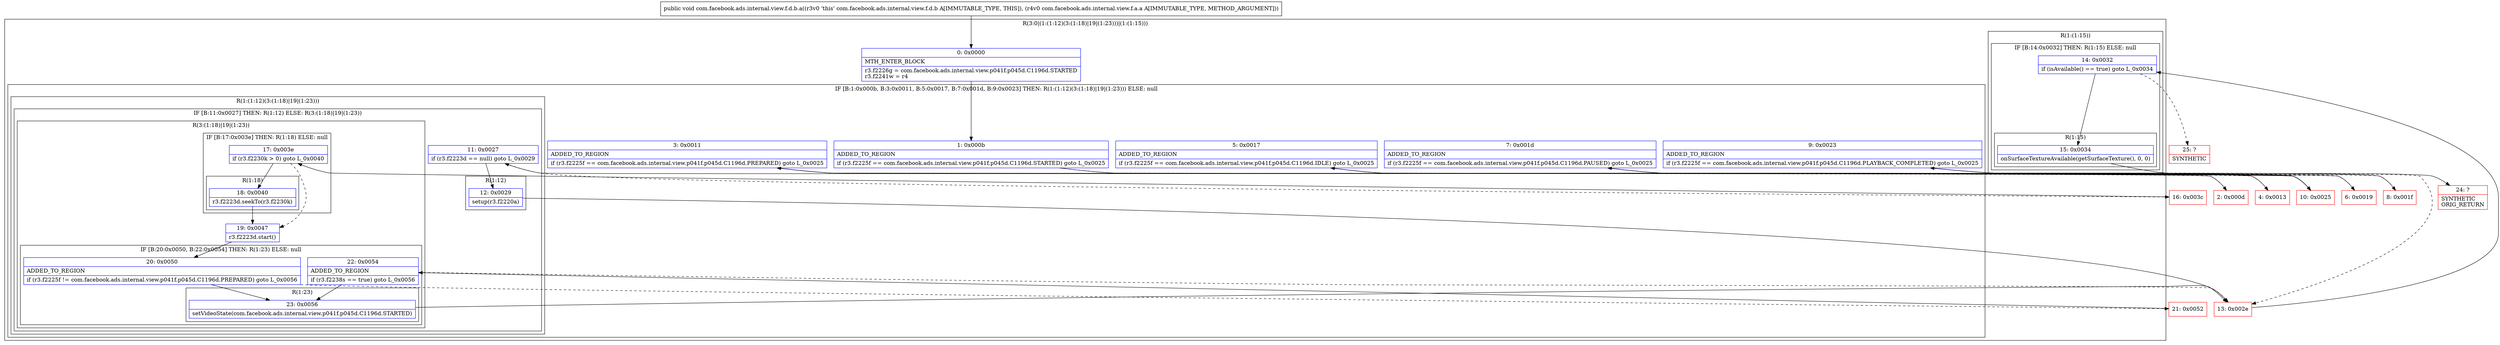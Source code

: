 digraph "CFG forcom.facebook.ads.internal.view.f.d.b.a(Lcom\/facebook\/ads\/internal\/view\/f\/a\/a;)V" {
subgraph cluster_Region_298444976 {
label = "R(3:0|(1:(1:12)(3:(1:18)|19|(1:23)))|(1:(1:15)))";
node [shape=record,color=blue];
Node_0 [shape=record,label="{0\:\ 0x0000|MTH_ENTER_BLOCK\l|r3.f2226g = com.facebook.ads.internal.view.p041f.p045d.C1196d.STARTED\lr3.f2241w = r4\l}"];
subgraph cluster_IfRegion_1266387226 {
label = "IF [B:1:0x000b, B:3:0x0011, B:5:0x0017, B:7:0x001d, B:9:0x0023] THEN: R(1:(1:12)(3:(1:18)|19|(1:23))) ELSE: null";
node [shape=record,color=blue];
Node_1 [shape=record,label="{1\:\ 0x000b|ADDED_TO_REGION\l|if (r3.f2225f == com.facebook.ads.internal.view.p041f.p045d.C1196d.STARTED) goto L_0x0025\l}"];
Node_3 [shape=record,label="{3\:\ 0x0011|ADDED_TO_REGION\l|if (r3.f2225f == com.facebook.ads.internal.view.p041f.p045d.C1196d.PREPARED) goto L_0x0025\l}"];
Node_5 [shape=record,label="{5\:\ 0x0017|ADDED_TO_REGION\l|if (r3.f2225f == com.facebook.ads.internal.view.p041f.p045d.C1196d.IDLE) goto L_0x0025\l}"];
Node_7 [shape=record,label="{7\:\ 0x001d|ADDED_TO_REGION\l|if (r3.f2225f == com.facebook.ads.internal.view.p041f.p045d.C1196d.PAUSED) goto L_0x0025\l}"];
Node_9 [shape=record,label="{9\:\ 0x0023|ADDED_TO_REGION\l|if (r3.f2225f == com.facebook.ads.internal.view.p041f.p045d.C1196d.PLAYBACK_COMPLETED) goto L_0x0025\l}"];
subgraph cluster_Region_894358620 {
label = "R(1:(1:12)(3:(1:18)|19|(1:23)))";
node [shape=record,color=blue];
subgraph cluster_IfRegion_828540361 {
label = "IF [B:11:0x0027] THEN: R(1:12) ELSE: R(3:(1:18)|19|(1:23))";
node [shape=record,color=blue];
Node_11 [shape=record,label="{11\:\ 0x0027|if (r3.f2223d == null) goto L_0x0029\l}"];
subgraph cluster_Region_1873835837 {
label = "R(1:12)";
node [shape=record,color=blue];
Node_12 [shape=record,label="{12\:\ 0x0029|setup(r3.f2220a)\l}"];
}
subgraph cluster_Region_2014576776 {
label = "R(3:(1:18)|19|(1:23))";
node [shape=record,color=blue];
subgraph cluster_IfRegion_993777634 {
label = "IF [B:17:0x003e] THEN: R(1:18) ELSE: null";
node [shape=record,color=blue];
Node_17 [shape=record,label="{17\:\ 0x003e|if (r3.f2230k \> 0) goto L_0x0040\l}"];
subgraph cluster_Region_517095809 {
label = "R(1:18)";
node [shape=record,color=blue];
Node_18 [shape=record,label="{18\:\ 0x0040|r3.f2223d.seekTo(r3.f2230k)\l}"];
}
}
Node_19 [shape=record,label="{19\:\ 0x0047|r3.f2223d.start()\l}"];
subgraph cluster_IfRegion_1924650233 {
label = "IF [B:20:0x0050, B:22:0x0054] THEN: R(1:23) ELSE: null";
node [shape=record,color=blue];
Node_20 [shape=record,label="{20\:\ 0x0050|ADDED_TO_REGION\l|if (r3.f2225f != com.facebook.ads.internal.view.p041f.p045d.C1196d.PREPARED) goto L_0x0056\l}"];
Node_22 [shape=record,label="{22\:\ 0x0054|ADDED_TO_REGION\l|if (r3.f2238s == true) goto L_0x0056\l}"];
subgraph cluster_Region_713001575 {
label = "R(1:23)";
node [shape=record,color=blue];
Node_23 [shape=record,label="{23\:\ 0x0056|setVideoState(com.facebook.ads.internal.view.p041f.p045d.C1196d.STARTED)\l}"];
}
}
}
}
}
}
subgraph cluster_Region_1335811085 {
label = "R(1:(1:15))";
node [shape=record,color=blue];
subgraph cluster_IfRegion_1137463862 {
label = "IF [B:14:0x0032] THEN: R(1:15) ELSE: null";
node [shape=record,color=blue];
Node_14 [shape=record,label="{14\:\ 0x0032|if (isAvailable() == true) goto L_0x0034\l}"];
subgraph cluster_Region_252729002 {
label = "R(1:15)";
node [shape=record,color=blue];
Node_15 [shape=record,label="{15\:\ 0x0034|onSurfaceTextureAvailable(getSurfaceTexture(), 0, 0)\l}"];
}
}
}
}
Node_2 [shape=record,color=red,label="{2\:\ 0x000d}"];
Node_4 [shape=record,color=red,label="{4\:\ 0x0013}"];
Node_6 [shape=record,color=red,label="{6\:\ 0x0019}"];
Node_8 [shape=record,color=red,label="{8\:\ 0x001f}"];
Node_10 [shape=record,color=red,label="{10\:\ 0x0025}"];
Node_13 [shape=record,color=red,label="{13\:\ 0x002e}"];
Node_16 [shape=record,color=red,label="{16\:\ 0x003c}"];
Node_21 [shape=record,color=red,label="{21\:\ 0x0052}"];
Node_24 [shape=record,color=red,label="{24\:\ ?|SYNTHETIC\lORIG_RETURN\l}"];
Node_25 [shape=record,color=red,label="{25\:\ ?|SYNTHETIC\l}"];
MethodNode[shape=record,label="{public void com.facebook.ads.internal.view.f.d.b.a((r3v0 'this' com.facebook.ads.internal.view.f.d.b A[IMMUTABLE_TYPE, THIS]), (r4v0 com.facebook.ads.internal.view.f.a.a A[IMMUTABLE_TYPE, METHOD_ARGUMENT])) }"];
MethodNode -> Node_0;
Node_0 -> Node_1;
Node_1 -> Node_2[style=dashed];
Node_1 -> Node_10;
Node_3 -> Node_4[style=dashed];
Node_3 -> Node_10;
Node_5 -> Node_6[style=dashed];
Node_5 -> Node_10;
Node_7 -> Node_8[style=dashed];
Node_7 -> Node_10;
Node_9 -> Node_10;
Node_9 -> Node_13[style=dashed];
Node_11 -> Node_12;
Node_11 -> Node_16[style=dashed];
Node_12 -> Node_13;
Node_17 -> Node_18;
Node_17 -> Node_19[style=dashed];
Node_18 -> Node_19;
Node_19 -> Node_20;
Node_20 -> Node_21[style=dashed];
Node_20 -> Node_23;
Node_22 -> Node_13[style=dashed];
Node_22 -> Node_23;
Node_23 -> Node_13;
Node_14 -> Node_15;
Node_14 -> Node_25[style=dashed];
Node_15 -> Node_24;
Node_2 -> Node_3;
Node_4 -> Node_5;
Node_6 -> Node_7;
Node_8 -> Node_9;
Node_10 -> Node_11;
Node_13 -> Node_14;
Node_16 -> Node_17;
Node_21 -> Node_22;
}

